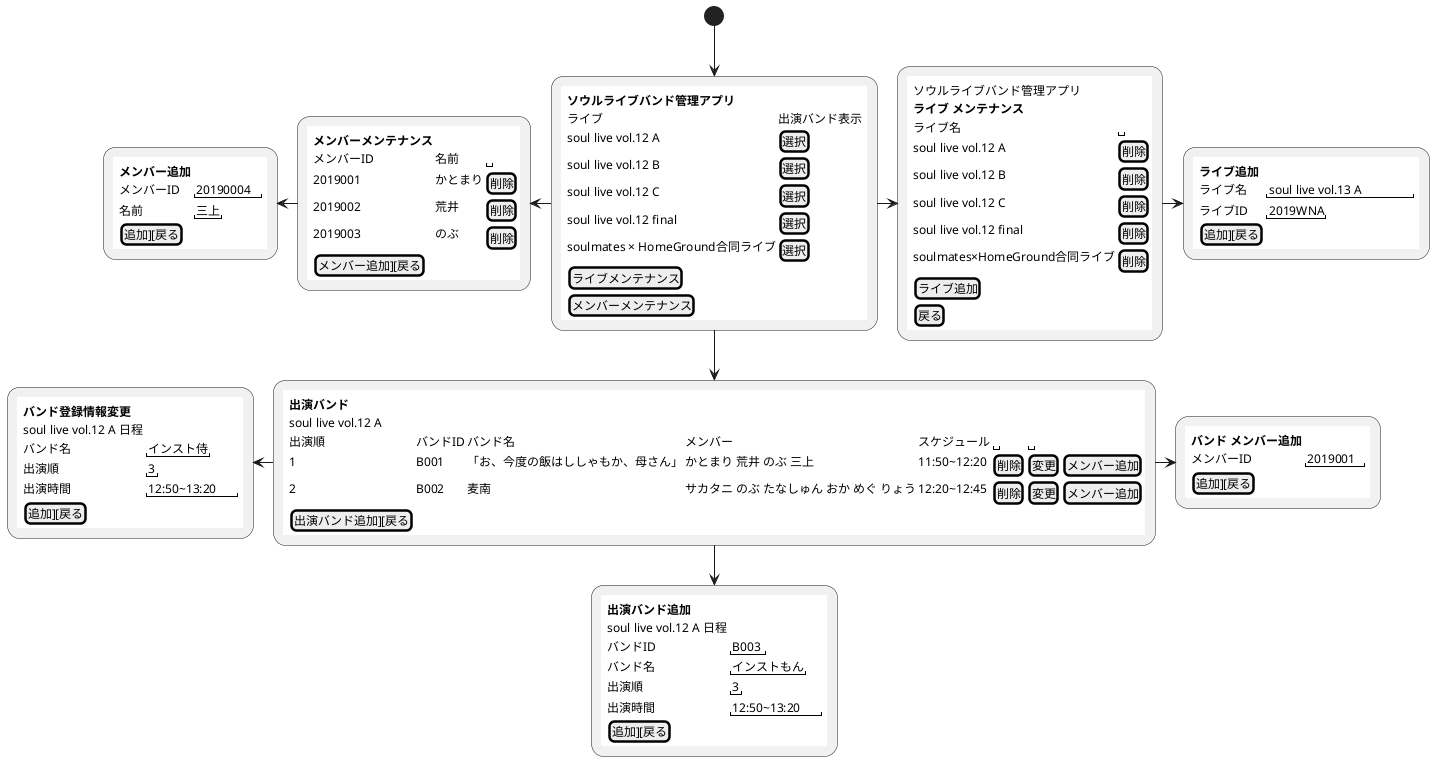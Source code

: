 @startuml name
(*) -->"
{{
    salt
    {
        <b>ソウルライブバンド管理アプリ
        ライブ|出演バンド表示
        soul live vol.12 A|[選択]
        soul live vol.12 B|[選択]
        soul live vol.12 C|[選択]
        soul live vol.12 final|[選択]
        soulmates × HomeGround合同ライブ|[選択]
        [ライブメンテナンス]
        [メンバーメンテナンス]
    }
}}
" as home

home -down->"
{{
    salt
    {
        <b>出演バンド
        soul live vol.12 A
        出演順|バンドID|バンド名|メンバー|スケジュール|""|""
        1|B001|「お、今度の飯はししゃもか、母さん」|かとまり 荒井 のぶ 三上|11:50~12:20|[削除]|[変更]|[メンバー追加]
        2|B002|麦南|サカタニ のぶ たなしゅん おか めぐ りょう|12:20~12:45|[削除]|[変更]|[メンバー追加]
        [出演バンド追加][戻る]
    }
}}
" as show_band

show_band -down->"
{{
    salt
    {
        <b>出演バンド追加
        soul live vol.12 A 日程
        バンドID|"B003"
        バンド名|"インストもん"
        出演順|"3"
        出演時間|"12:50~13:20"
        [追加][戻る]
    }
}}
" as insert_band_for_live

show_band -left->"
{{
    salt
    {
        <b>バンド登録情報変更
        soul live vol.12 A 日程
        バンド名|"インスト侍"
        出演順|"3"
        出演時間|"12:50~13:20"
        [追加][戻る]
    }
}}
" as update_band_for_live

show_band -right->"
{{
    salt
    {
        <b>バンド メンバー追加
        メンバーID|"2019001"
        [追加][戻る]
    }
}}
" as formation_member

home -right->"
{{
    salt
    {
        ソウルライブバンド管理アプリ
        <b>ライブ メンテナンス
        ライブ名|""
        soul live vol.12 A|[削除]
        soul live vol.12 B|[削除]
        soul live vol.12 C|[削除]
        soul live vol.12 final|[削除]
        soulmates×HomeGround合同ライブ|[削除]
        [ライブ追加]
        [戻る]
    }
}}
" as live_mentenance

live_mentenance ->"
{{
    salt
    {
        <b>ライブ追加
        ライブ名|"soul live vol.13 A"
        ライブID|"2019WNA"
        [追加][戻る]
    }
}}
" as insert_live

home -left->"
{{
    salt
    {
        <b>メンバーメンテナンス
        メンバーID|名前|""
        2019001|かとまり|[削除]
        2019002|荒井|[削除]
        2019003|のぶ|[削除]
        [メンバー追加][戻る]
    }
}}
" as mentenance_member

mentenance_member -left->"
{{
    salt
    {
        <b>メンバー追加
        メンバーID|"20190004"
        名前|"三上"
        [追加][戻る]
    }
}}
" as insert_member

@enduml